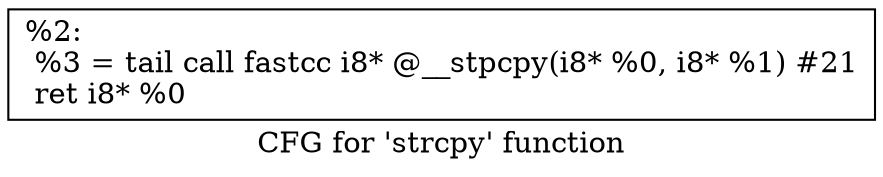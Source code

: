 digraph "CFG for 'strcpy' function" {
	label="CFG for 'strcpy' function";

	Node0x28d5910 [shape=record,label="{%2:\l  %3 = tail call fastcc i8* @__stpcpy(i8* %0, i8* %1) #21\l  ret i8* %0\l}"];
}

